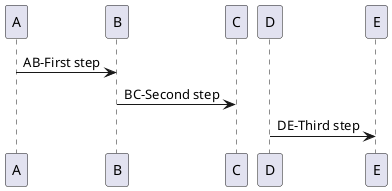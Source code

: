 ' https://plantuml.com/commons
@startuml
/'
many lines comments
here
'/

/' case 1 '/   A -> B : AB-First step 
               B -> C : BC-Second step
/' case 2 '/   D -> E : DE-Third step

@enduml
